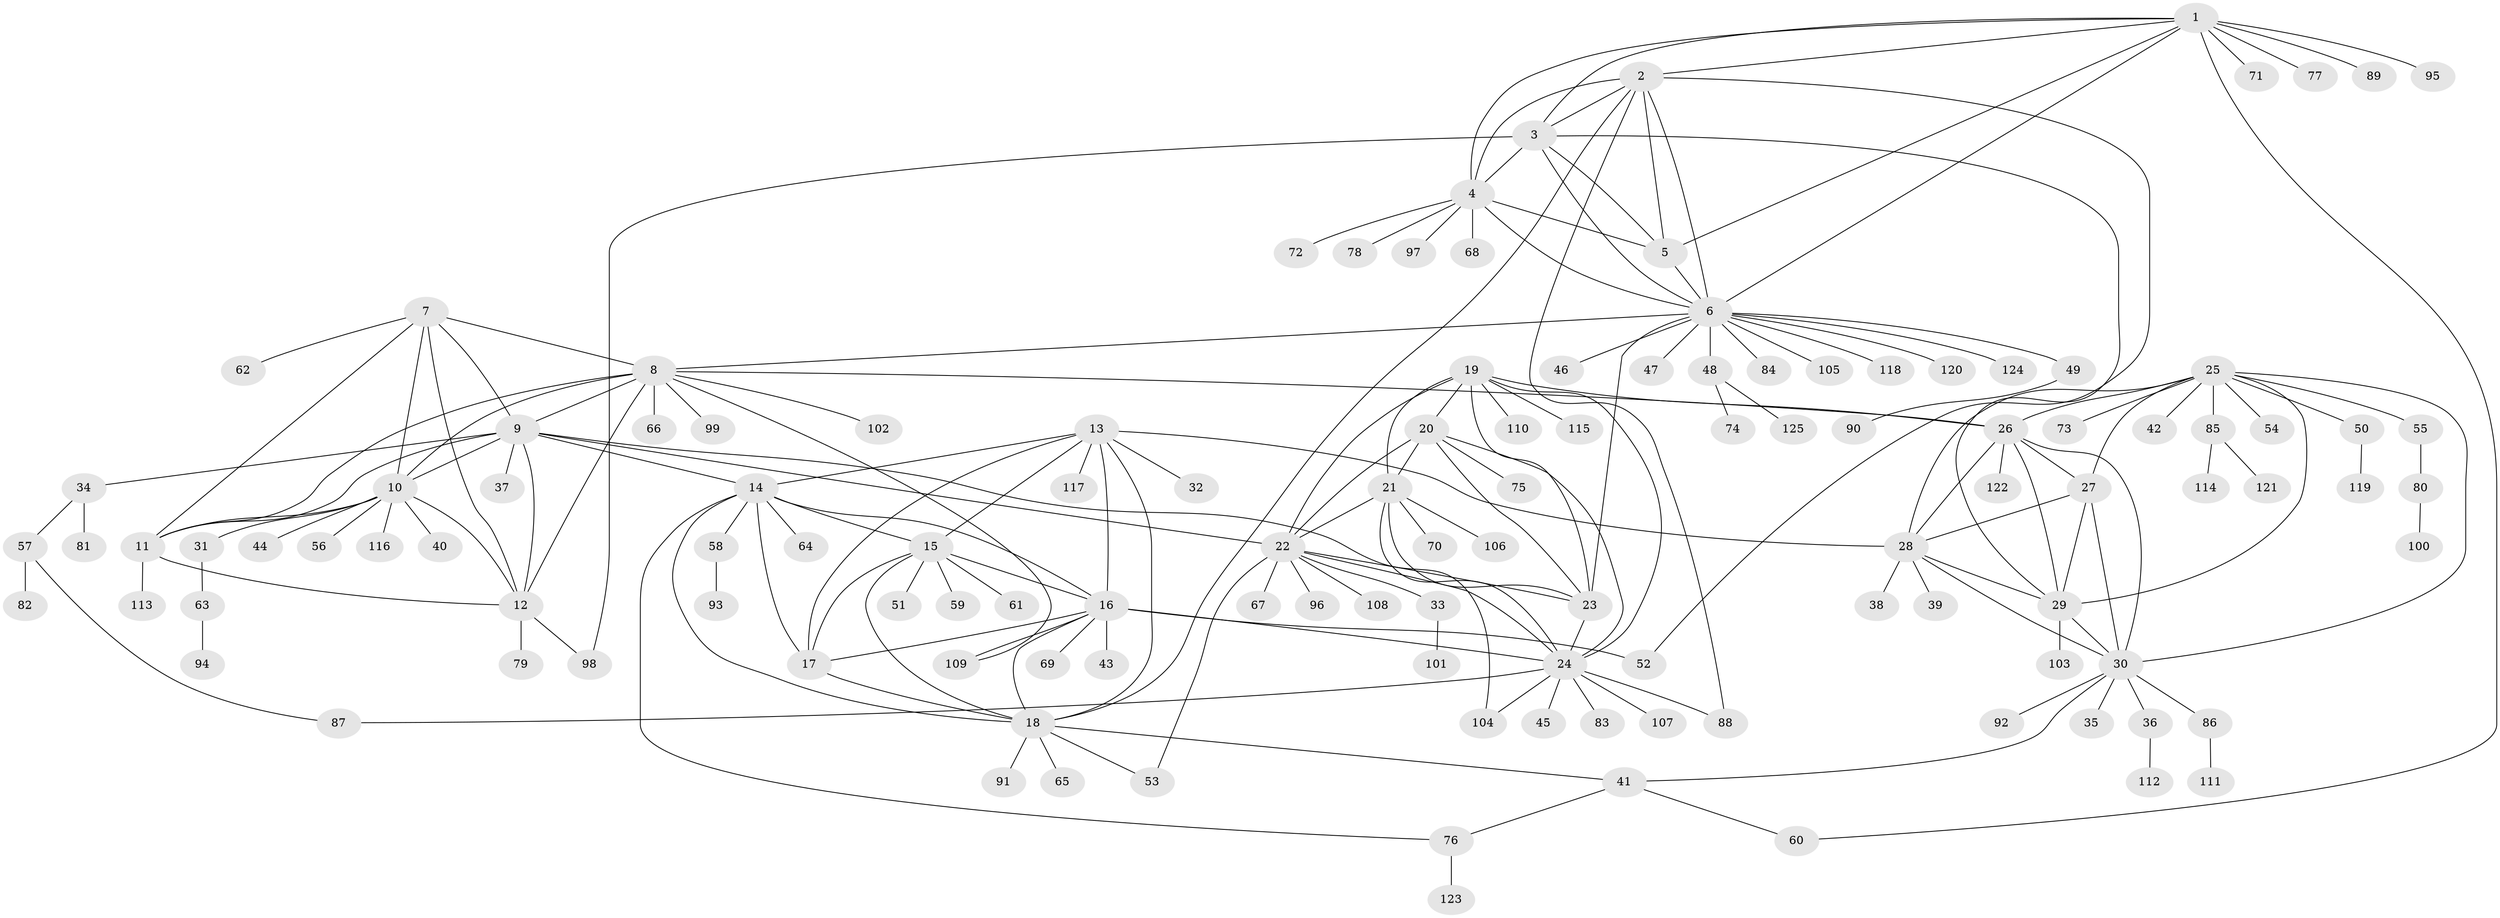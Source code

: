 // Generated by graph-tools (version 1.1) at 2025/54/03/09/25 04:54:42]
// undirected, 125 vertices, 190 edges
graph export_dot {
graph [start="1"]
  node [color=gray90,style=filled];
  1;
  2;
  3;
  4;
  5;
  6;
  7;
  8;
  9;
  10;
  11;
  12;
  13;
  14;
  15;
  16;
  17;
  18;
  19;
  20;
  21;
  22;
  23;
  24;
  25;
  26;
  27;
  28;
  29;
  30;
  31;
  32;
  33;
  34;
  35;
  36;
  37;
  38;
  39;
  40;
  41;
  42;
  43;
  44;
  45;
  46;
  47;
  48;
  49;
  50;
  51;
  52;
  53;
  54;
  55;
  56;
  57;
  58;
  59;
  60;
  61;
  62;
  63;
  64;
  65;
  66;
  67;
  68;
  69;
  70;
  71;
  72;
  73;
  74;
  75;
  76;
  77;
  78;
  79;
  80;
  81;
  82;
  83;
  84;
  85;
  86;
  87;
  88;
  89;
  90;
  91;
  92;
  93;
  94;
  95;
  96;
  97;
  98;
  99;
  100;
  101;
  102;
  103;
  104;
  105;
  106;
  107;
  108;
  109;
  110;
  111;
  112;
  113;
  114;
  115;
  116;
  117;
  118;
  119;
  120;
  121;
  122;
  123;
  124;
  125;
  1 -- 2;
  1 -- 3;
  1 -- 4;
  1 -- 5;
  1 -- 6;
  1 -- 60;
  1 -- 71;
  1 -- 77;
  1 -- 89;
  1 -- 95;
  2 -- 3;
  2 -- 4;
  2 -- 5;
  2 -- 6;
  2 -- 18;
  2 -- 52;
  2 -- 88;
  3 -- 4;
  3 -- 5;
  3 -- 6;
  3 -- 29;
  3 -- 98;
  4 -- 5;
  4 -- 6;
  4 -- 68;
  4 -- 72;
  4 -- 78;
  4 -- 97;
  5 -- 6;
  6 -- 8;
  6 -- 23;
  6 -- 46;
  6 -- 47;
  6 -- 48;
  6 -- 49;
  6 -- 84;
  6 -- 105;
  6 -- 118;
  6 -- 120;
  6 -- 124;
  7 -- 8;
  7 -- 9;
  7 -- 10;
  7 -- 11;
  7 -- 12;
  7 -- 62;
  8 -- 9;
  8 -- 10;
  8 -- 11;
  8 -- 12;
  8 -- 26;
  8 -- 66;
  8 -- 99;
  8 -- 102;
  8 -- 109;
  9 -- 10;
  9 -- 11;
  9 -- 12;
  9 -- 14;
  9 -- 22;
  9 -- 34;
  9 -- 37;
  9 -- 104;
  10 -- 11;
  10 -- 12;
  10 -- 31;
  10 -- 40;
  10 -- 44;
  10 -- 56;
  10 -- 116;
  11 -- 12;
  11 -- 113;
  12 -- 79;
  12 -- 98;
  13 -- 14;
  13 -- 15;
  13 -- 16;
  13 -- 17;
  13 -- 18;
  13 -- 28;
  13 -- 32;
  13 -- 117;
  14 -- 15;
  14 -- 16;
  14 -- 17;
  14 -- 18;
  14 -- 58;
  14 -- 64;
  14 -- 76;
  15 -- 16;
  15 -- 17;
  15 -- 18;
  15 -- 51;
  15 -- 59;
  15 -- 61;
  16 -- 17;
  16 -- 18;
  16 -- 24;
  16 -- 43;
  16 -- 52;
  16 -- 69;
  16 -- 109;
  17 -- 18;
  18 -- 41;
  18 -- 53;
  18 -- 65;
  18 -- 91;
  19 -- 20;
  19 -- 21;
  19 -- 22;
  19 -- 23;
  19 -- 24;
  19 -- 26;
  19 -- 110;
  19 -- 115;
  20 -- 21;
  20 -- 22;
  20 -- 23;
  20 -- 24;
  20 -- 75;
  21 -- 22;
  21 -- 23;
  21 -- 24;
  21 -- 70;
  21 -- 106;
  22 -- 23;
  22 -- 24;
  22 -- 33;
  22 -- 53;
  22 -- 67;
  22 -- 96;
  22 -- 108;
  23 -- 24;
  24 -- 45;
  24 -- 83;
  24 -- 87;
  24 -- 88;
  24 -- 104;
  24 -- 107;
  25 -- 26;
  25 -- 27;
  25 -- 28;
  25 -- 29;
  25 -- 30;
  25 -- 42;
  25 -- 50;
  25 -- 54;
  25 -- 55;
  25 -- 73;
  25 -- 85;
  26 -- 27;
  26 -- 28;
  26 -- 29;
  26 -- 30;
  26 -- 122;
  27 -- 28;
  27 -- 29;
  27 -- 30;
  28 -- 29;
  28 -- 30;
  28 -- 38;
  28 -- 39;
  29 -- 30;
  29 -- 103;
  30 -- 35;
  30 -- 36;
  30 -- 41;
  30 -- 86;
  30 -- 92;
  31 -- 63;
  33 -- 101;
  34 -- 57;
  34 -- 81;
  36 -- 112;
  41 -- 60;
  41 -- 76;
  48 -- 74;
  48 -- 125;
  49 -- 90;
  50 -- 119;
  55 -- 80;
  57 -- 82;
  57 -- 87;
  58 -- 93;
  63 -- 94;
  76 -- 123;
  80 -- 100;
  85 -- 114;
  85 -- 121;
  86 -- 111;
}
